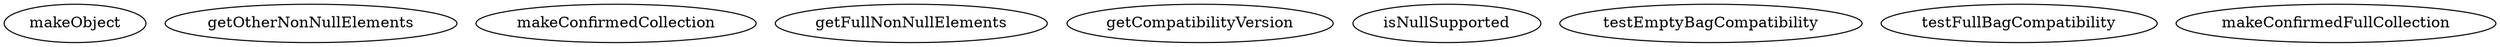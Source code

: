 digraph G {
makeObject;
getOtherNonNullElements;
makeConfirmedCollection;
getFullNonNullElements;
getCompatibilityVersion;
isNullSupported;
testEmptyBagCompatibility;
testFullBagCompatibility;
makeConfirmedFullCollection;
}